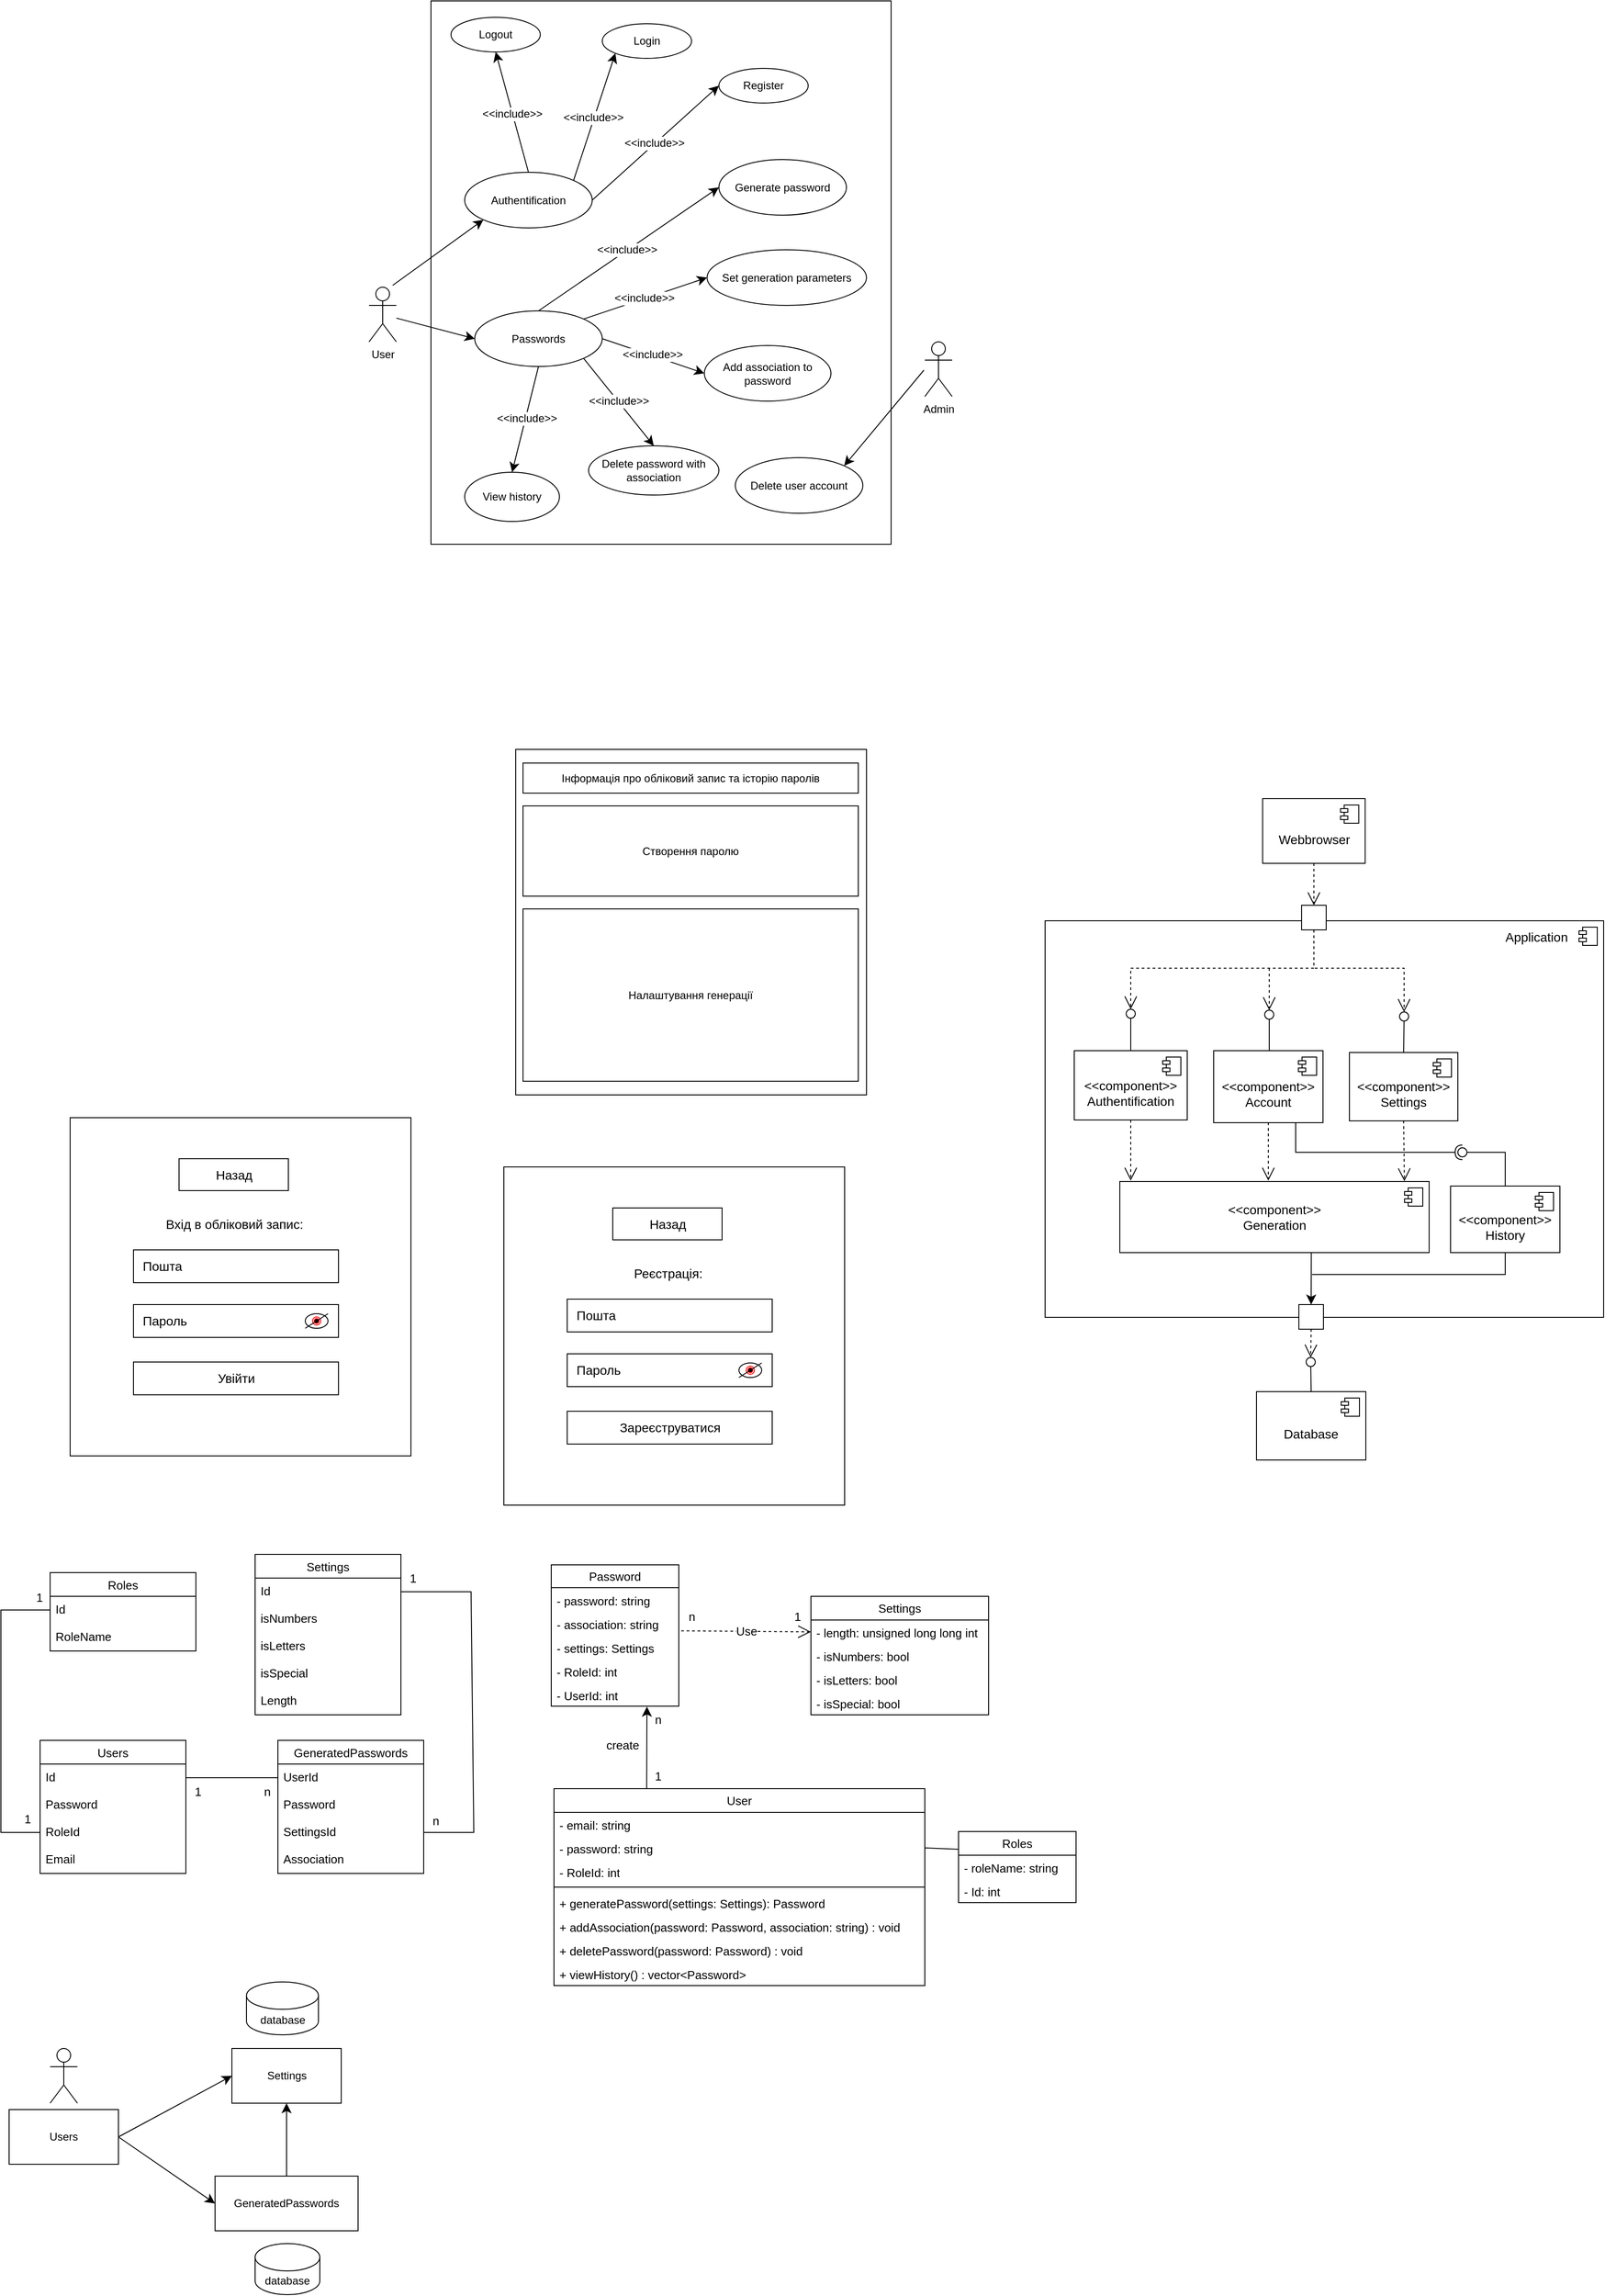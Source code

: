 <mxfile version="27.0.3">
  <diagram name="Страница — 1" id="_2-2E9yUoBmdJdw_QLkn">
    <mxGraphModel dx="1389" dy="987" grid="0" gridSize="10" guides="1" tooltips="1" connect="1" arrows="1" fold="0" page="0" pageScale="1" pageWidth="827" pageHeight="1169" math="0" shadow="0">
      <root>
        <mxCell id="0" />
        <mxCell id="1" parent="0" />
        <mxCell id="KE8dwYj3u67tJLypMSUD-44" value="&amp;nbsp;" style="html=1;dropTarget=0;whiteSpace=wrap;fontSize=14;" parent="1" vertex="1">
          <mxGeometry x="626" y="804" width="613" height="435" as="geometry" />
        </mxCell>
        <mxCell id="KE8dwYj3u67tJLypMSUD-45" value="" style="shape=module;jettyWidth=8;jettyHeight=4;fontSize=14;" parent="KE8dwYj3u67tJLypMSUD-44" vertex="1">
          <mxGeometry x="1" width="20" height="20" relative="1" as="geometry">
            <mxPoint x="-27" y="7" as="offset" />
          </mxGeometry>
        </mxCell>
        <mxCell id="KE8dwYj3u67tJLypMSUD-2" value="" style="rounded=0;whiteSpace=wrap;html=1;" parent="1" vertex="1">
          <mxGeometry x="-48" y="-205" width="505" height="596" as="geometry" />
        </mxCell>
        <mxCell id="WEG6873gxk83zyuY58Ox-1" value="User" style="shape=umlActor;verticalLabelPosition=bottom;verticalAlign=top;html=1;" parent="1" vertex="1">
          <mxGeometry x="-116" y="109" width="30" height="60" as="geometry" />
        </mxCell>
        <mxCell id="WEG6873gxk83zyuY58Ox-2" value="" style="endArrow=classic;html=1;rounded=0;fontSize=12;startSize=8;endSize=8;curved=1;entryX=0;entryY=1;entryDx=0;entryDy=0;" parent="1" target="WEG6873gxk83zyuY58Ox-5" edge="1">
          <mxGeometry width="50" height="50" relative="1" as="geometry">
            <mxPoint x="-90" y="107" as="sourcePoint" />
            <mxPoint x="197" y="121" as="targetPoint" />
          </mxGeometry>
        </mxCell>
        <mxCell id="WEG6873gxk83zyuY58Ox-5" value="Authentification" style="ellipse;whiteSpace=wrap;html=1;" parent="1" vertex="1">
          <mxGeometry x="-11" y="-17" width="140" height="61" as="geometry" />
        </mxCell>
        <mxCell id="ffGefJqQQvn7XtMzKPp3-1" value="Admin" style="shape=umlActor;verticalLabelPosition=bottom;verticalAlign=top;html=1;" parent="1" vertex="1">
          <mxGeometry x="494" y="169" width="30" height="60" as="geometry" />
        </mxCell>
        <mxCell id="ffGefJqQQvn7XtMzKPp3-2" value="Logout" style="ellipse;whiteSpace=wrap;html=1;" parent="1" vertex="1">
          <mxGeometry x="-26" y="-187" width="98" height="38" as="geometry" />
        </mxCell>
        <mxCell id="ffGefJqQQvn7XtMzKPp3-3" value="Delete user account" style="ellipse;whiteSpace=wrap;html=1;" parent="1" vertex="1">
          <mxGeometry x="286" y="296" width="140" height="61" as="geometry" />
        </mxCell>
        <mxCell id="ffGefJqQQvn7XtMzKPp3-4" value="Set generation parameters" style="ellipse;whiteSpace=wrap;html=1;" parent="1" vertex="1">
          <mxGeometry x="255" y="68" width="175" height="61" as="geometry" />
        </mxCell>
        <mxCell id="ffGefJqQQvn7XtMzKPp3-10" value="Generate password" style="ellipse;whiteSpace=wrap;html=1;" parent="1" vertex="1">
          <mxGeometry x="268" y="-31" width="140" height="61" as="geometry" />
        </mxCell>
        <mxCell id="ffGefJqQQvn7XtMzKPp3-11" value="" style="endArrow=classic;html=1;rounded=0;fontSize=12;startSize=8;endSize=8;curved=1;entryX=1;entryY=0;entryDx=0;entryDy=0;" parent="1" target="ffGefJqQQvn7XtMzKPp3-3" edge="1">
          <mxGeometry width="50" height="50" relative="1" as="geometry">
            <mxPoint x="493" y="200" as="sourcePoint" />
            <mxPoint x="179" y="253" as="targetPoint" />
          </mxGeometry>
        </mxCell>
        <mxCell id="ffGefJqQQvn7XtMzKPp3-21" value="" style="rounded=0;whiteSpace=wrap;html=1;" parent="1" vertex="1">
          <mxGeometry x="45" y="616" width="385" height="379" as="geometry" />
        </mxCell>
        <mxCell id="ffGefJqQQvn7XtMzKPp3-22" value="Інформація про обліковий запис та історію паролів" style="rounded=0;whiteSpace=wrap;html=1;" parent="1" vertex="1">
          <mxGeometry x="53" y="631" width="368" height="33" as="geometry" />
        </mxCell>
        <mxCell id="ffGefJqQQvn7XtMzKPp3-23" value="Створення паролю" style="rounded=0;whiteSpace=wrap;html=1;" parent="1" vertex="1">
          <mxGeometry x="53" y="678" width="368" height="99" as="geometry" />
        </mxCell>
        <mxCell id="ffGefJqQQvn7XtMzKPp3-24" value="Налаштування генерації" style="rounded=0;whiteSpace=wrap;html=1;" parent="1" vertex="1">
          <mxGeometry x="53" y="791" width="368" height="189" as="geometry" />
        </mxCell>
        <mxCell id="ffGefJqQQvn7XtMzKPp3-25" value="" style="rounded=0;whiteSpace=wrap;html=1;fontSize=14;" parent="1" vertex="1">
          <mxGeometry x="32" y="1074" width="374" height="371" as="geometry" />
        </mxCell>
        <mxCell id="ffGefJqQQvn7XtMzKPp3-26" value="Назад" style="rounded=0;whiteSpace=wrap;html=1;fontSize=14;" parent="1" vertex="1">
          <mxGeometry x="151.5" y="1119" width="120" height="35" as="geometry" />
        </mxCell>
        <mxCell id="ffGefJqQQvn7XtMzKPp3-27" value="&amp;nbsp; Пошта" style="rounded=0;whiteSpace=wrap;html=1;fontSize=14;align=left;" parent="1" vertex="1">
          <mxGeometry x="101.5" y="1219" width="225" height="36" as="geometry" />
        </mxCell>
        <mxCell id="ffGefJqQQvn7XtMzKPp3-28" value="Реєстрація:" style="text;html=1;align=center;verticalAlign=middle;resizable=0;points=[];autosize=1;strokeColor=none;fillColor=none;fontSize=14;" parent="1" vertex="1">
          <mxGeometry x="165" y="1176" width="93" height="29" as="geometry" />
        </mxCell>
        <mxCell id="ffGefJqQQvn7XtMzKPp3-30" value="&amp;nbsp; Пароль" style="rounded=0;whiteSpace=wrap;html=1;fontSize=14;align=left;" parent="1" vertex="1">
          <mxGeometry x="101.5" y="1279" width="225" height="36" as="geometry" />
        </mxCell>
        <mxCell id="ffGefJqQQvn7XtMzKPp3-32" value="Зареєструватися" style="rounded=0;whiteSpace=wrap;html=1;fontSize=14;" parent="1" vertex="1">
          <mxGeometry x="101.5" y="1342" width="225" height="36" as="geometry" />
        </mxCell>
        <mxCell id="ffGefJqQQvn7XtMzKPp3-33" value="" style="ellipse;whiteSpace=wrap;html=1;" parent="1" vertex="1">
          <mxGeometry x="290" y="1289" width="25" height="16" as="geometry" />
        </mxCell>
        <mxCell id="ffGefJqQQvn7XtMzKPp3-35" value="" style="ellipse;html=1;shape=endState;fillColor=#000000;strokeColor=#ff0000;" parent="1" vertex="1">
          <mxGeometry x="298" y="1292.5" width="9" height="9" as="geometry" />
        </mxCell>
        <mxCell id="ffGefJqQQvn7XtMzKPp3-38" value="" style="endArrow=none;html=1;rounded=0;fontSize=12;startSize=8;endSize=8;curved=1;" parent="1" edge="1">
          <mxGeometry width="50" height="50" relative="1" as="geometry">
            <mxPoint x="290" y="1305" as="sourcePoint" />
            <mxPoint x="315" y="1289" as="targetPoint" />
          </mxGeometry>
        </mxCell>
        <mxCell id="ffGefJqQQvn7XtMzKPp3-39" value="" style="rounded=0;whiteSpace=wrap;html=1;fontSize=14;" parent="1" vertex="1">
          <mxGeometry x="-444" y="1020" width="374" height="371" as="geometry" />
        </mxCell>
        <mxCell id="ffGefJqQQvn7XtMzKPp3-40" value="Назад" style="rounded=0;whiteSpace=wrap;html=1;fontSize=14;" parent="1" vertex="1">
          <mxGeometry x="-324.5" y="1065" width="120" height="35" as="geometry" />
        </mxCell>
        <mxCell id="ffGefJqQQvn7XtMzKPp3-41" value="&amp;nbsp; Пошта" style="rounded=0;whiteSpace=wrap;html=1;fontSize=14;align=left;" parent="1" vertex="1">
          <mxGeometry x="-374.5" y="1165" width="225" height="36" as="geometry" />
        </mxCell>
        <mxCell id="ffGefJqQQvn7XtMzKPp3-42" value="Вхід в обліковий запис:" style="text;html=1;align=center;verticalAlign=middle;resizable=0;points=[];autosize=1;strokeColor=none;fillColor=none;fontSize=14;" parent="1" vertex="1">
          <mxGeometry x="-349" y="1122" width="169" height="29" as="geometry" />
        </mxCell>
        <mxCell id="ffGefJqQQvn7XtMzKPp3-43" value="&amp;nbsp; Пароль" style="rounded=0;whiteSpace=wrap;html=1;fontSize=14;align=left;" parent="1" vertex="1">
          <mxGeometry x="-374.5" y="1225" width="225" height="36" as="geometry" />
        </mxCell>
        <mxCell id="ffGefJqQQvn7XtMzKPp3-44" value="Увійти" style="rounded=0;whiteSpace=wrap;html=1;fontSize=14;" parent="1" vertex="1">
          <mxGeometry x="-374.5" y="1288" width="225" height="36" as="geometry" />
        </mxCell>
        <mxCell id="ffGefJqQQvn7XtMzKPp3-45" value="" style="ellipse;whiteSpace=wrap;html=1;" parent="1" vertex="1">
          <mxGeometry x="-186" y="1235" width="25" height="16" as="geometry" />
        </mxCell>
        <mxCell id="ffGefJqQQvn7XtMzKPp3-46" value="" style="ellipse;html=1;shape=endState;fillColor=#000000;strokeColor=#ff0000;" parent="1" vertex="1">
          <mxGeometry x="-178" y="1238.5" width="9" height="9" as="geometry" />
        </mxCell>
        <mxCell id="ffGefJqQQvn7XtMzKPp3-47" value="" style="endArrow=none;html=1;rounded=0;fontSize=12;startSize=8;endSize=8;curved=1;" parent="1" edge="1">
          <mxGeometry width="50" height="50" relative="1" as="geometry">
            <mxPoint x="-186" y="1251" as="sourcePoint" />
            <mxPoint x="-161" y="1235" as="targetPoint" />
          </mxGeometry>
        </mxCell>
        <mxCell id="ffGefJqQQvn7XtMzKPp3-48" value="Users" style="swimlane;fontStyle=0;childLayout=stackLayout;horizontal=1;startSize=26;horizontalStack=0;resizeParent=1;resizeParentMax=0;resizeLast=0;collapsible=1;marginBottom=0;align=center;fontSize=13;" parent="1" vertex="1">
          <mxGeometry x="-477" y="1703" width="160" height="146" as="geometry" />
        </mxCell>
        <mxCell id="ffGefJqQQvn7XtMzKPp3-49" value="Id" style="text;strokeColor=none;fillColor=none;spacingLeft=4;spacingRight=4;overflow=hidden;rotatable=0;points=[[0,0.5],[1,0.5]];portConstraint=eastwest;fontSize=13;whiteSpace=wrap;html=1;" parent="ffGefJqQQvn7XtMzKPp3-48" vertex="1">
          <mxGeometry y="26" width="160" height="30" as="geometry" />
        </mxCell>
        <mxCell id="ffGefJqQQvn7XtMzKPp3-50" value="Password" style="text;strokeColor=none;fillColor=none;spacingLeft=4;spacingRight=4;overflow=hidden;rotatable=0;points=[[0,0.5],[1,0.5]];portConstraint=eastwest;fontSize=13;whiteSpace=wrap;html=1;" parent="ffGefJqQQvn7XtMzKPp3-48" vertex="1">
          <mxGeometry y="56" width="160" height="30" as="geometry" />
        </mxCell>
        <mxCell id="PePD9XWDHPXaXec9L3hO-29" value="RoleId" style="text;strokeColor=none;fillColor=none;spacingLeft=4;spacingRight=4;overflow=hidden;rotatable=0;points=[[0,0.5],[1,0.5]];portConstraint=eastwest;fontSize=13;whiteSpace=wrap;html=1;" parent="ffGefJqQQvn7XtMzKPp3-48" vertex="1">
          <mxGeometry y="86" width="160" height="30" as="geometry" />
        </mxCell>
        <mxCell id="PePD9XWDHPXaXec9L3hO-38" value="Email" style="text;strokeColor=none;fillColor=none;spacingLeft=4;spacingRight=4;overflow=hidden;rotatable=0;points=[[0,0.5],[1,0.5]];portConstraint=eastwest;fontSize=13;whiteSpace=wrap;html=1;" parent="ffGefJqQQvn7XtMzKPp3-48" vertex="1">
          <mxGeometry y="116" width="160" height="30" as="geometry" />
        </mxCell>
        <mxCell id="ffGefJqQQvn7XtMzKPp3-52" value="Settings" style="swimlane;fontStyle=0;childLayout=stackLayout;horizontal=1;startSize=26;horizontalStack=0;resizeParent=1;resizeParentMax=0;resizeLast=0;collapsible=1;marginBottom=0;align=center;fontSize=13;" parent="1" vertex="1">
          <mxGeometry x="-241" y="1499" width="160" height="176" as="geometry" />
        </mxCell>
        <mxCell id="ffGefJqQQvn7XtMzKPp3-53" value="Id" style="text;strokeColor=none;fillColor=none;spacingLeft=4;spacingRight=4;overflow=hidden;rotatable=0;points=[[0,0.5],[1,0.5]];portConstraint=eastwest;fontSize=13;whiteSpace=wrap;html=1;" parent="ffGefJqQQvn7XtMzKPp3-52" vertex="1">
          <mxGeometry y="26" width="160" height="30" as="geometry" />
        </mxCell>
        <mxCell id="ffGefJqQQvn7XtMzKPp3-54" value="isNumbers" style="text;strokeColor=none;fillColor=none;spacingLeft=4;spacingRight=4;overflow=hidden;rotatable=0;points=[[0,0.5],[1,0.5]];portConstraint=eastwest;fontSize=13;whiteSpace=wrap;html=1;" parent="ffGefJqQQvn7XtMzKPp3-52" vertex="1">
          <mxGeometry y="56" width="160" height="30" as="geometry" />
        </mxCell>
        <mxCell id="ffGefJqQQvn7XtMzKPp3-55" value="isLetters" style="text;strokeColor=none;fillColor=none;spacingLeft=4;spacingRight=4;overflow=hidden;rotatable=0;points=[[0,0.5],[1,0.5]];portConstraint=eastwest;fontSize=13;whiteSpace=wrap;html=1;" parent="ffGefJqQQvn7XtMzKPp3-52" vertex="1">
          <mxGeometry y="86" width="160" height="30" as="geometry" />
        </mxCell>
        <mxCell id="ffGefJqQQvn7XtMzKPp3-56" value="isSpecial" style="text;strokeColor=none;fillColor=none;spacingLeft=4;spacingRight=4;overflow=hidden;rotatable=0;points=[[0,0.5],[1,0.5]];portConstraint=eastwest;fontSize=13;whiteSpace=wrap;html=1;" parent="ffGefJqQQvn7XtMzKPp3-52" vertex="1">
          <mxGeometry y="116" width="160" height="30" as="geometry" />
        </mxCell>
        <mxCell id="PePD9XWDHPXaXec9L3hO-37" value="Length" style="text;strokeColor=none;fillColor=none;spacingLeft=4;spacingRight=4;overflow=hidden;rotatable=0;points=[[0,0.5],[1,0.5]];portConstraint=eastwest;fontSize=13;whiteSpace=wrap;html=1;" parent="ffGefJqQQvn7XtMzKPp3-52" vertex="1">
          <mxGeometry y="146" width="160" height="30" as="geometry" />
        </mxCell>
        <mxCell id="hG717FCgiSu7YYeTPH2a-1" value="GeneratedPasswords" style="swimlane;fontStyle=0;childLayout=stackLayout;horizontal=1;startSize=26;horizontalStack=0;resizeParent=1;resizeParentMax=0;resizeLast=0;collapsible=1;marginBottom=0;align=center;fontSize=13;" parent="1" vertex="1">
          <mxGeometry x="-216" y="1703" width="160" height="146" as="geometry" />
        </mxCell>
        <mxCell id="hG717FCgiSu7YYeTPH2a-2" value="UserId" style="text;strokeColor=none;fillColor=none;spacingLeft=4;spacingRight=4;overflow=hidden;rotatable=0;points=[[0,0.5],[1,0.5]];portConstraint=eastwest;fontSize=13;whiteSpace=wrap;html=1;" parent="hG717FCgiSu7YYeTPH2a-1" vertex="1">
          <mxGeometry y="26" width="160" height="30" as="geometry" />
        </mxCell>
        <mxCell id="hG717FCgiSu7YYeTPH2a-5" value="Password" style="text;strokeColor=none;fillColor=none;spacingLeft=4;spacingRight=4;overflow=hidden;rotatable=0;points=[[0,0.5],[1,0.5]];portConstraint=eastwest;fontSize=13;whiteSpace=wrap;html=1;" parent="hG717FCgiSu7YYeTPH2a-1" vertex="1">
          <mxGeometry y="56" width="160" height="30" as="geometry" />
        </mxCell>
        <mxCell id="C0rtgQqoRgRxot2zYtsz-7" value="SettingsId" style="text;strokeColor=none;fillColor=none;spacingLeft=4;spacingRight=4;overflow=hidden;rotatable=0;points=[[0,0.5],[1,0.5]];portConstraint=eastwest;fontSize=13;whiteSpace=wrap;html=1;" parent="hG717FCgiSu7YYeTPH2a-1" vertex="1">
          <mxGeometry y="86" width="160" height="30" as="geometry" />
        </mxCell>
        <mxCell id="C0rtgQqoRgRxot2zYtsz-11" value="Association" style="text;strokeColor=none;fillColor=none;spacingLeft=4;spacingRight=4;overflow=hidden;rotatable=0;points=[[0,0.5],[1,0.5]];portConstraint=eastwest;fontSize=13;whiteSpace=wrap;html=1;" parent="hG717FCgiSu7YYeTPH2a-1" vertex="1">
          <mxGeometry y="116" width="160" height="30" as="geometry" />
        </mxCell>
        <mxCell id="hG717FCgiSu7YYeTPH2a-6" value="" style="endArrow=none;html=1;rounded=0;fontSize=13;startSize=8;endSize=8;curved=1;entryX=1;entryY=0.5;entryDx=0;entryDy=0;exitX=0;exitY=0.5;exitDx=0;exitDy=0;" parent="1" source="hG717FCgiSu7YYeTPH2a-2" target="ffGefJqQQvn7XtMzKPp3-49" edge="1">
          <mxGeometry width="50" height="50" relative="1" as="geometry">
            <mxPoint x="-231" y="1794" as="sourcePoint" />
            <mxPoint x="-125" y="1710" as="targetPoint" />
          </mxGeometry>
        </mxCell>
        <mxCell id="hG717FCgiSu7YYeTPH2a-7" value="1" style="text;html=1;align=center;verticalAlign=middle;resizable=0;points=[];autosize=1;strokeColor=none;fillColor=none;fontSize=13;" parent="1" vertex="1">
          <mxGeometry x="-317" y="1745" width="25" height="28" as="geometry" />
        </mxCell>
        <mxCell id="hG717FCgiSu7YYeTPH2a-8" value="n" style="text;html=1;align=center;verticalAlign=middle;resizable=0;points=[];autosize=1;strokeColor=none;fillColor=none;fontSize=13;" parent="1" vertex="1">
          <mxGeometry x="-241" y="1745" width="25" height="28" as="geometry" />
        </mxCell>
        <mxCell id="C0rtgQqoRgRxot2zYtsz-1" value="View history" style="ellipse;whiteSpace=wrap;html=1;" parent="1" vertex="1">
          <mxGeometry x="-11" y="312" width="104" height="54" as="geometry" />
        </mxCell>
        <mxCell id="C0rtgQqoRgRxot2zYtsz-4" value="Add association to password" style="ellipse;whiteSpace=wrap;html=1;" parent="1" vertex="1">
          <mxGeometry x="252" y="173" width="139" height="61" as="geometry" />
        </mxCell>
        <mxCell id="C0rtgQqoRgRxot2zYtsz-5" value="Delete password with association" style="ellipse;whiteSpace=wrap;html=1;" parent="1" vertex="1">
          <mxGeometry x="125" y="283" width="143" height="54" as="geometry" />
        </mxCell>
        <mxCell id="C0rtgQqoRgRxot2zYtsz-8" value="" style="endArrow=none;html=1;rounded=0;fontSize=13;startSize=8;endSize=8;curved=0;entryX=1;entryY=0.5;entryDx=0;entryDy=0;exitX=1;exitY=0.5;exitDx=0;exitDy=0;" parent="1" source="C0rtgQqoRgRxot2zYtsz-7" target="ffGefJqQQvn7XtMzKPp3-53" edge="1">
          <mxGeometry width="50" height="50" relative="1" as="geometry">
            <mxPoint x="-206" y="1754" as="sourcePoint" />
            <mxPoint x="-311" y="1674" as="targetPoint" />
            <Array as="points">
              <mxPoint x="-1" y="1804" />
              <mxPoint x="-4" y="1540" />
            </Array>
          </mxGeometry>
        </mxCell>
        <mxCell id="C0rtgQqoRgRxot2zYtsz-9" value="n" style="text;html=1;align=center;verticalAlign=middle;resizable=0;points=[];autosize=1;strokeColor=none;fillColor=none;fontSize=13;" parent="1" vertex="1">
          <mxGeometry x="-56" y="1777" width="25" height="28" as="geometry" />
        </mxCell>
        <mxCell id="C0rtgQqoRgRxot2zYtsz-10" value="1" style="text;html=1;align=center;verticalAlign=middle;resizable=0;points=[];autosize=1;strokeColor=none;fillColor=none;fontSize=13;" parent="1" vertex="1">
          <mxGeometry x="-81" y="1511" width="25" height="28" as="geometry" />
        </mxCell>
        <mxCell id="C0rtgQqoRgRxot2zYtsz-19" value="User" style="swimlane;fontStyle=0;childLayout=stackLayout;horizontal=1;startSize=26;fillColor=none;horizontalStack=0;resizeParent=1;resizeParentMax=0;resizeLast=0;collapsible=1;marginBottom=0;whiteSpace=wrap;html=1;fontSize=13;" parent="1" vertex="1">
          <mxGeometry x="87" y="1756" width="407" height="216" as="geometry" />
        </mxCell>
        <mxCell id="C0rtgQqoRgRxot2zYtsz-20" value="- email: string" style="text;strokeColor=none;fillColor=none;align=left;verticalAlign=top;spacingLeft=4;spacingRight=4;overflow=hidden;rotatable=0;points=[[0,0.5],[1,0.5]];portConstraint=eastwest;whiteSpace=wrap;html=1;fontSize=13;" parent="C0rtgQqoRgRxot2zYtsz-19" vertex="1">
          <mxGeometry y="26" width="407" height="26" as="geometry" />
        </mxCell>
        <mxCell id="C0rtgQqoRgRxot2zYtsz-21" value="- password: string" style="text;strokeColor=none;fillColor=none;align=left;verticalAlign=top;spacingLeft=4;spacingRight=4;overflow=hidden;rotatable=0;points=[[0,0.5],[1,0.5]];portConstraint=eastwest;whiteSpace=wrap;html=1;fontSize=13;" parent="C0rtgQqoRgRxot2zYtsz-19" vertex="1">
          <mxGeometry y="52" width="407" height="26" as="geometry" />
        </mxCell>
        <mxCell id="PePD9XWDHPXaXec9L3hO-47" value="- RoleId: int" style="text;strokeColor=none;fillColor=none;align=left;verticalAlign=top;spacingLeft=4;spacingRight=4;overflow=hidden;rotatable=0;points=[[0,0.5],[1,0.5]];portConstraint=eastwest;whiteSpace=wrap;html=1;fontSize=13;" parent="C0rtgQqoRgRxot2zYtsz-19" vertex="1">
          <mxGeometry y="78" width="407" height="26" as="geometry" />
        </mxCell>
        <mxCell id="C0rtgQqoRgRxot2zYtsz-24" value="" style="line;strokeWidth=1;fillColor=none;align=left;verticalAlign=middle;spacingTop=-1;spacingLeft=3;spacingRight=3;rotatable=0;labelPosition=right;points=[];portConstraint=eastwest;strokeColor=inherit;fontSize=13;" parent="C0rtgQqoRgRxot2zYtsz-19" vertex="1">
          <mxGeometry y="104" width="407" height="8" as="geometry" />
        </mxCell>
        <mxCell id="C0rtgQqoRgRxot2zYtsz-22" value="+ generatePassword(settings: Settings): Password" style="text;strokeColor=none;fillColor=none;align=left;verticalAlign=top;spacingLeft=4;spacingRight=4;overflow=hidden;rotatable=0;points=[[0,0.5],[1,0.5]];portConstraint=eastwest;whiteSpace=wrap;html=1;fontSize=13;" parent="C0rtgQqoRgRxot2zYtsz-19" vertex="1">
          <mxGeometry y="112" width="407" height="26" as="geometry" />
        </mxCell>
        <mxCell id="C0rtgQqoRgRxot2zYtsz-23" value="+ addAssociation(password: Password, association: string) : void" style="text;strokeColor=none;fillColor=none;align=left;verticalAlign=top;spacingLeft=4;spacingRight=4;overflow=hidden;rotatable=0;points=[[0,0.5],[1,0.5]];portConstraint=eastwest;whiteSpace=wrap;html=1;fontSize=13;" parent="C0rtgQqoRgRxot2zYtsz-19" vertex="1">
          <mxGeometry y="138" width="407" height="26" as="geometry" />
        </mxCell>
        <mxCell id="C0rtgQqoRgRxot2zYtsz-25" value="+ deletePassword(password: Password) : void" style="text;strokeColor=none;fillColor=none;align=left;verticalAlign=top;spacingLeft=4;spacingRight=4;overflow=hidden;rotatable=0;points=[[0,0.5],[1,0.5]];portConstraint=eastwest;whiteSpace=wrap;html=1;fontSize=13;" parent="C0rtgQqoRgRxot2zYtsz-19" vertex="1">
          <mxGeometry y="164" width="407" height="26" as="geometry" />
        </mxCell>
        <mxCell id="C0rtgQqoRgRxot2zYtsz-26" value="+ viewHistory() : vector&amp;lt;Password&amp;gt;" style="text;strokeColor=none;fillColor=none;align=left;verticalAlign=top;spacingLeft=4;spacingRight=4;overflow=hidden;rotatable=0;points=[[0,0.5],[1,0.5]];portConstraint=eastwest;whiteSpace=wrap;html=1;fontSize=13;" parent="C0rtgQqoRgRxot2zYtsz-19" vertex="1">
          <mxGeometry y="190" width="407" height="26" as="geometry" />
        </mxCell>
        <mxCell id="C0rtgQqoRgRxot2zYtsz-27" value="Password" style="swimlane;fontStyle=0;childLayout=stackLayout;horizontal=1;startSize=25;fillColor=none;horizontalStack=0;resizeParent=1;resizeParentMax=0;resizeLast=0;collapsible=1;marginBottom=0;whiteSpace=wrap;html=1;fontSize=13;" parent="1" vertex="1">
          <mxGeometry x="84" y="1510.5" width="140" height="155" as="geometry" />
        </mxCell>
        <mxCell id="C0rtgQqoRgRxot2zYtsz-29" value="- password: string" style="text;strokeColor=none;fillColor=none;align=left;verticalAlign=top;spacingLeft=4;spacingRight=4;overflow=hidden;rotatable=0;points=[[0,0.5],[1,0.5]];portConstraint=eastwest;whiteSpace=wrap;html=1;fontSize=13;" parent="C0rtgQqoRgRxot2zYtsz-27" vertex="1">
          <mxGeometry y="25" width="140" height="26" as="geometry" />
        </mxCell>
        <mxCell id="C0rtgQqoRgRxot2zYtsz-33" value="- association: string" style="text;strokeColor=none;fillColor=none;align=left;verticalAlign=top;spacingLeft=4;spacingRight=4;overflow=hidden;rotatable=0;points=[[0,0.5],[1,0.5]];portConstraint=eastwest;whiteSpace=wrap;html=1;fontSize=13;" parent="C0rtgQqoRgRxot2zYtsz-27" vertex="1">
          <mxGeometry y="51" width="140" height="26" as="geometry" />
        </mxCell>
        <mxCell id="C0rtgQqoRgRxot2zYtsz-34" value="- settings: Settings" style="text;strokeColor=none;fillColor=none;align=left;verticalAlign=top;spacingLeft=4;spacingRight=4;overflow=hidden;rotatable=0;points=[[0,0.5],[1,0.5]];portConstraint=eastwest;whiteSpace=wrap;html=1;fontSize=13;" parent="C0rtgQqoRgRxot2zYtsz-27" vertex="1">
          <mxGeometry y="77" width="140" height="26" as="geometry" />
        </mxCell>
        <mxCell id="PePD9XWDHPXaXec9L3hO-44" value="- RoleId: int" style="text;strokeColor=none;fillColor=none;align=left;verticalAlign=top;spacingLeft=4;spacingRight=4;overflow=hidden;rotatable=0;points=[[0,0.5],[1,0.5]];portConstraint=eastwest;whiteSpace=wrap;html=1;fontSize=13;" parent="C0rtgQqoRgRxot2zYtsz-27" vertex="1">
          <mxGeometry y="103" width="140" height="26" as="geometry" />
        </mxCell>
        <mxCell id="PePD9XWDHPXaXec9L3hO-45" value="- UserId: int" style="text;strokeColor=none;fillColor=none;align=left;verticalAlign=top;spacingLeft=4;spacingRight=4;overflow=hidden;rotatable=0;points=[[0,0.5],[1,0.5]];portConstraint=eastwest;whiteSpace=wrap;html=1;fontSize=13;" parent="C0rtgQqoRgRxot2zYtsz-27" vertex="1">
          <mxGeometry y="129" width="140" height="26" as="geometry" />
        </mxCell>
        <mxCell id="C0rtgQqoRgRxot2zYtsz-31" value="Settings" style="swimlane;fontStyle=0;childLayout=stackLayout;horizontal=1;startSize=26;fillColor=none;horizontalStack=0;resizeParent=1;resizeParentMax=0;resizeLast=0;collapsible=1;marginBottom=0;whiteSpace=wrap;html=1;fontSize=13;" parent="1" vertex="1">
          <mxGeometry x="369" y="1545" width="195" height="130" as="geometry" />
        </mxCell>
        <mxCell id="C0rtgQqoRgRxot2zYtsz-32" value="- length: unsigned long long int" style="text;strokeColor=none;fillColor=none;align=left;verticalAlign=top;spacingLeft=4;spacingRight=4;overflow=hidden;rotatable=0;points=[[0,0.5],[1,0.5]];portConstraint=eastwest;whiteSpace=wrap;html=1;fontSize=13;" parent="C0rtgQqoRgRxot2zYtsz-31" vertex="1">
          <mxGeometry y="26" width="195" height="26" as="geometry" />
        </mxCell>
        <mxCell id="C0rtgQqoRgRxot2zYtsz-35" value="- isNumbers: bool" style="text;strokeColor=none;fillColor=none;align=left;verticalAlign=top;spacingLeft=4;spacingRight=4;overflow=hidden;rotatable=0;points=[[0,0.5],[1,0.5]];portConstraint=eastwest;whiteSpace=wrap;html=1;fontSize=13;" parent="C0rtgQqoRgRxot2zYtsz-31" vertex="1">
          <mxGeometry y="52" width="195" height="26" as="geometry" />
        </mxCell>
        <mxCell id="C0rtgQqoRgRxot2zYtsz-36" value="- isLetters: bool" style="text;strokeColor=none;fillColor=none;align=left;verticalAlign=top;spacingLeft=4;spacingRight=4;overflow=hidden;rotatable=0;points=[[0,0.5],[1,0.5]];portConstraint=eastwest;whiteSpace=wrap;html=1;fontSize=13;" parent="C0rtgQqoRgRxot2zYtsz-31" vertex="1">
          <mxGeometry y="78" width="195" height="26" as="geometry" />
        </mxCell>
        <mxCell id="C0rtgQqoRgRxot2zYtsz-37" value="- isSpecial: bool" style="text;strokeColor=none;fillColor=none;align=left;verticalAlign=top;spacingLeft=4;spacingRight=4;overflow=hidden;rotatable=0;points=[[0,0.5],[1,0.5]];portConstraint=eastwest;whiteSpace=wrap;html=1;fontSize=13;" parent="C0rtgQqoRgRxot2zYtsz-31" vertex="1">
          <mxGeometry y="104" width="195" height="26" as="geometry" />
        </mxCell>
        <mxCell id="C0rtgQqoRgRxot2zYtsz-38" value="" style="endArrow=classic;html=1;rounded=0;fontSize=13;startSize=8;endSize=8;curved=1;exitX=0.25;exitY=0;exitDx=0;exitDy=0;" parent="1" source="C0rtgQqoRgRxot2zYtsz-19" edge="1">
          <mxGeometry width="50" height="50" relative="1" as="geometry">
            <mxPoint x="173.575" y="1741.768" as="sourcePoint" />
            <mxPoint x="189" y="1666" as="targetPoint" />
          </mxGeometry>
        </mxCell>
        <mxCell id="C0rtgQqoRgRxot2zYtsz-39" value="create" style="text;html=1;align=center;verticalAlign=middle;resizable=0;points=[];autosize=1;strokeColor=none;fillColor=none;fontSize=13;" parent="1" vertex="1">
          <mxGeometry x="134.5" y="1693.5" width="54" height="28" as="geometry" />
        </mxCell>
        <mxCell id="C0rtgQqoRgRxot2zYtsz-41" value="n" style="text;html=1;align=center;verticalAlign=middle;resizable=0;points=[];autosize=1;strokeColor=none;fillColor=none;fontSize=13;" parent="1" vertex="1">
          <mxGeometry x="188.5" y="1665.5" width="25" height="28" as="geometry" />
        </mxCell>
        <mxCell id="C0rtgQqoRgRxot2zYtsz-110" value="" style="edgeStyle=none;curved=1;rounded=0;orthogonalLoop=1;jettySize=auto;html=1;fontSize=12;startSize=8;endSize=8;" parent="1" target="C0rtgQqoRgRxot2zYtsz-37" edge="1">
          <mxGeometry relative="1" as="geometry">
            <mxPoint x="408.019" y="1675" as="sourcePoint" />
          </mxGeometry>
        </mxCell>
        <mxCell id="C0rtgQqoRgRxot2zYtsz-46" value="Use" style="endArrow=open;endSize=12;dashed=1;html=1;rounded=0;fontSize=13;curved=1;exitX=1.019;exitY=0.821;exitDx=0;exitDy=0;entryX=0;entryY=0.5;entryDx=0;entryDy=0;exitPerimeter=0;" parent="1" source="C0rtgQqoRgRxot2zYtsz-33" target="C0rtgQqoRgRxot2zYtsz-32" edge="1">
          <mxGeometry width="160" relative="1" as="geometry">
            <mxPoint x="370" y="1766" as="sourcePoint" />
            <mxPoint x="370" y="1686" as="targetPoint" />
          </mxGeometry>
        </mxCell>
        <mxCell id="C0rtgQqoRgRxot2zYtsz-47" value="n" style="text;html=1;align=center;verticalAlign=middle;resizable=0;points=[];autosize=1;strokeColor=none;fillColor=none;fontSize=13;" parent="1" vertex="1">
          <mxGeometry x="225" y="1553" width="25" height="28" as="geometry" />
        </mxCell>
        <mxCell id="C0rtgQqoRgRxot2zYtsz-48" value="1" style="text;html=1;align=center;verticalAlign=middle;resizable=0;points=[];autosize=1;strokeColor=none;fillColor=none;fontSize=13;" parent="1" vertex="1">
          <mxGeometry x="341" y="1553" width="25" height="28" as="geometry" />
        </mxCell>
        <mxCell id="C0rtgQqoRgRxot2zYtsz-51" value="1" style="text;html=1;align=center;verticalAlign=middle;resizable=0;points=[];autosize=1;strokeColor=none;fillColor=none;fontSize=13;" parent="1" vertex="1">
          <mxGeometry x="188.5" y="1728" width="25" height="28" as="geometry" />
        </mxCell>
        <mxCell id="C0rtgQqoRgRxot2zYtsz-57" value="" style="ellipse;whiteSpace=wrap;html=1;align=center;aspect=fixed;fillColor=none;strokeColor=none;resizable=0;perimeter=centerPerimeter;rotatable=0;allowArrows=0;points=[];outlineConnect=1;fontSize=14;" parent="1" vertex="1">
          <mxGeometry x="660" y="866" width="10" height="10" as="geometry" />
        </mxCell>
        <mxCell id="C0rtgQqoRgRxot2zYtsz-68" value="" style="ellipse;whiteSpace=wrap;html=1;align=center;aspect=fixed;fillColor=none;strokeColor=none;resizable=0;perimeter=centerPerimeter;rotatable=0;allowArrows=0;points=[];outlineConnect=1;" parent="1" vertex="1">
          <mxGeometry x="848" y="1376.5" width="10" height="10" as="geometry" />
        </mxCell>
        <mxCell id="C0rtgQqoRgRxot2zYtsz-74" value="" style="ellipse;whiteSpace=wrap;html=1;align=center;aspect=fixed;fillColor=none;strokeColor=none;resizable=0;perimeter=centerPerimeter;rotatable=0;allowArrows=0;points=[];outlineConnect=1;fontSize=14;" parent="1" vertex="1">
          <mxGeometry x="1024" y="1170" width="10" height="10" as="geometry" />
        </mxCell>
        <mxCell id="C0rtgQqoRgRxot2zYtsz-77" value="" style="ellipse;whiteSpace=wrap;html=1;align=center;aspect=fixed;fillColor=none;strokeColor=none;resizable=0;perimeter=centerPerimeter;rotatable=0;allowArrows=0;points=[];outlineConnect=1;fontSize=14;" parent="1" vertex="1">
          <mxGeometry x="836" y="1143" width="10" height="10" as="geometry" />
        </mxCell>
        <mxCell id="C0rtgQqoRgRxot2zYtsz-91" value="" style="ellipse;whiteSpace=wrap;html=1;align=center;aspect=fixed;fillColor=none;strokeColor=none;resizable=0;perimeter=centerPerimeter;rotatable=0;allowArrows=0;points=[];outlineConnect=1;" parent="1" vertex="1">
          <mxGeometry x="994.5" y="1353" width="10" height="10" as="geometry" />
        </mxCell>
        <mxCell id="C0rtgQqoRgRxot2zYtsz-100" value="" style="ellipse;whiteSpace=wrap;html=1;align=center;aspect=fixed;fillColor=none;strokeColor=none;resizable=0;perimeter=centerPerimeter;rotatable=0;allowArrows=0;points=[];outlineConnect=1;fontSize=14;" parent="1" vertex="1">
          <mxGeometry x="927" y="1080" width="10" height="10" as="geometry" />
        </mxCell>
        <mxCell id="C0rtgQqoRgRxot2zYtsz-103" value="" style="ellipse;whiteSpace=wrap;html=1;align=center;aspect=fixed;fillColor=none;strokeColor=none;resizable=0;perimeter=centerPerimeter;rotatable=0;allowArrows=0;points=[];outlineConnect=1;fontSize=14;" parent="1" vertex="1">
          <mxGeometry x="927.5" y="1225" width="10" height="10" as="geometry" />
        </mxCell>
        <mxCell id="KE8dwYj3u67tJLypMSUD-4" value="" style="endArrow=classic;html=1;rounded=0;fontSize=12;startSize=8;endSize=8;curved=1;exitX=0.5;exitY=0;exitDx=0;exitDy=0;entryX=0.5;entryY=1;entryDx=0;entryDy=0;" parent="1" source="WEG6873gxk83zyuY58Ox-5" target="ffGefJqQQvn7XtMzKPp3-2" edge="1">
          <mxGeometry relative="1" as="geometry">
            <mxPoint x="107" y="-64" as="sourcePoint" />
            <mxPoint x="207" y="-64" as="targetPoint" />
          </mxGeometry>
        </mxCell>
        <mxCell id="KE8dwYj3u67tJLypMSUD-6" value="&amp;lt;&amp;lt;include&amp;gt;&amp;gt;" style="edgeLabel;html=1;align=center;verticalAlign=middle;resizable=0;points=[];fontSize=12;" parent="KE8dwYj3u67tJLypMSUD-4" vertex="1" connectable="0">
          <mxGeometry x="-0.02" y="1" relative="1" as="geometry">
            <mxPoint as="offset" />
          </mxGeometry>
        </mxCell>
        <mxCell id="KE8dwYj3u67tJLypMSUD-9" value="" style="endArrow=classic;html=1;rounded=0;fontSize=12;startSize=8;endSize=8;curved=1;exitX=1;exitY=0;exitDx=0;exitDy=0;entryX=0;entryY=1;entryDx=0;entryDy=0;" parent="1" source="WEG6873gxk83zyuY58Ox-5" target="KE8dwYj3u67tJLypMSUD-15" edge="1">
          <mxGeometry relative="1" as="geometry">
            <mxPoint x="53" y="-284" as="sourcePoint" />
            <mxPoint x="96" y="-412" as="targetPoint" />
          </mxGeometry>
        </mxCell>
        <mxCell id="KE8dwYj3u67tJLypMSUD-10" value="&amp;lt;&amp;lt;include&amp;gt;&amp;gt;" style="edgeLabel;html=1;align=center;verticalAlign=middle;resizable=0;points=[];fontSize=12;" parent="KE8dwYj3u67tJLypMSUD-9" vertex="1" connectable="0">
          <mxGeometry x="-0.02" y="1" relative="1" as="geometry">
            <mxPoint as="offset" />
          </mxGeometry>
        </mxCell>
        <mxCell id="KE8dwYj3u67tJLypMSUD-13" value="" style="endArrow=classic;html=1;rounded=0;fontSize=12;startSize=8;endSize=8;curved=1;exitX=1;exitY=0.5;exitDx=0;exitDy=0;entryX=0;entryY=0.5;entryDx=0;entryDy=0;" parent="1" source="WEG6873gxk83zyuY58Ox-5" target="KE8dwYj3u67tJLypMSUD-16" edge="1">
          <mxGeometry relative="1" as="geometry">
            <mxPoint x="168" y="-298" as="sourcePoint" />
            <mxPoint x="211" y="-426" as="targetPoint" />
          </mxGeometry>
        </mxCell>
        <mxCell id="KE8dwYj3u67tJLypMSUD-14" value="&amp;lt;&amp;lt;include&amp;gt;&amp;gt;" style="edgeLabel;html=1;align=center;verticalAlign=middle;resizable=0;points=[];fontSize=12;" parent="KE8dwYj3u67tJLypMSUD-13" vertex="1" connectable="0">
          <mxGeometry x="-0.02" y="1" relative="1" as="geometry">
            <mxPoint as="offset" />
          </mxGeometry>
        </mxCell>
        <mxCell id="KE8dwYj3u67tJLypMSUD-15" value="Login" style="ellipse;whiteSpace=wrap;html=1;" parent="1" vertex="1">
          <mxGeometry x="140" y="-180" width="98" height="38" as="geometry" />
        </mxCell>
        <mxCell id="KE8dwYj3u67tJLypMSUD-16" value="Register" style="ellipse;whiteSpace=wrap;html=1;" parent="1" vertex="1">
          <mxGeometry x="268" y="-131" width="98" height="38" as="geometry" />
        </mxCell>
        <mxCell id="KE8dwYj3u67tJLypMSUD-17" value="Passwords" style="ellipse;whiteSpace=wrap;html=1;" parent="1" vertex="1">
          <mxGeometry y="135" width="140" height="61" as="geometry" />
        </mxCell>
        <mxCell id="KE8dwYj3u67tJLypMSUD-18" value="" style="endArrow=classic;html=1;rounded=0;fontSize=12;startSize=8;endSize=8;curved=1;entryX=0;entryY=0.5;entryDx=0;entryDy=0;" parent="1" source="WEG6873gxk83zyuY58Ox-1" target="KE8dwYj3u67tJLypMSUD-17" edge="1">
          <mxGeometry width="50" height="50" relative="1" as="geometry">
            <mxPoint x="-85" y="139" as="sourcePoint" />
            <mxPoint x="19" y="45" as="targetPoint" />
          </mxGeometry>
        </mxCell>
        <mxCell id="KE8dwYj3u67tJLypMSUD-19" value="" style="endArrow=classic;html=1;rounded=0;fontSize=12;startSize=8;endSize=8;curved=1;exitX=0.5;exitY=0;exitDx=0;exitDy=0;entryX=0;entryY=0.5;entryDx=0;entryDy=0;" parent="1" source="KE8dwYj3u67tJLypMSUD-17" target="ffGefJqQQvn7XtMzKPp3-10" edge="1">
          <mxGeometry relative="1" as="geometry">
            <mxPoint x="139" y="24" as="sourcePoint" />
            <mxPoint x="278" y="-102" as="targetPoint" />
          </mxGeometry>
        </mxCell>
        <mxCell id="KE8dwYj3u67tJLypMSUD-20" value="&amp;lt;&amp;lt;include&amp;gt;&amp;gt;" style="edgeLabel;html=1;align=center;verticalAlign=middle;resizable=0;points=[];fontSize=12;" parent="KE8dwYj3u67tJLypMSUD-19" vertex="1" connectable="0">
          <mxGeometry x="-0.02" y="1" relative="1" as="geometry">
            <mxPoint as="offset" />
          </mxGeometry>
        </mxCell>
        <mxCell id="KE8dwYj3u67tJLypMSUD-21" value="" style="endArrow=classic;html=1;rounded=0;fontSize=12;startSize=8;endSize=8;curved=1;exitX=1;exitY=0;exitDx=0;exitDy=0;entryX=0;entryY=0.5;entryDx=0;entryDy=0;" parent="1" source="KE8dwYj3u67tJLypMSUD-17" target="ffGefJqQQvn7XtMzKPp3-4" edge="1">
          <mxGeometry relative="1" as="geometry">
            <mxPoint x="80" y="145" as="sourcePoint" />
            <mxPoint x="278" y="10" as="targetPoint" />
          </mxGeometry>
        </mxCell>
        <mxCell id="KE8dwYj3u67tJLypMSUD-22" value="&amp;lt;&amp;lt;include&amp;gt;&amp;gt;" style="edgeLabel;html=1;align=center;verticalAlign=middle;resizable=0;points=[];fontSize=12;" parent="KE8dwYj3u67tJLypMSUD-21" vertex="1" connectable="0">
          <mxGeometry x="-0.02" y="1" relative="1" as="geometry">
            <mxPoint as="offset" />
          </mxGeometry>
        </mxCell>
        <mxCell id="KE8dwYj3u67tJLypMSUD-23" value="" style="endArrow=classic;html=1;rounded=0;fontSize=12;startSize=8;endSize=8;curved=1;exitX=1;exitY=0.5;exitDx=0;exitDy=0;entryX=0;entryY=0.5;entryDx=0;entryDy=0;" parent="1" source="KE8dwYj3u67tJLypMSUD-17" target="C0rtgQqoRgRxot2zYtsz-4" edge="1">
          <mxGeometry relative="1" as="geometry">
            <mxPoint x="130" y="154" as="sourcePoint" />
            <mxPoint x="265" y="109" as="targetPoint" />
          </mxGeometry>
        </mxCell>
        <mxCell id="KE8dwYj3u67tJLypMSUD-24" value="&amp;lt;&amp;lt;include&amp;gt;&amp;gt;" style="edgeLabel;html=1;align=center;verticalAlign=middle;resizable=0;points=[];fontSize=12;" parent="KE8dwYj3u67tJLypMSUD-23" vertex="1" connectable="0">
          <mxGeometry x="-0.02" y="1" relative="1" as="geometry">
            <mxPoint as="offset" />
          </mxGeometry>
        </mxCell>
        <mxCell id="KE8dwYj3u67tJLypMSUD-26" value="" style="endArrow=classic;html=1;rounded=0;fontSize=12;startSize=8;endSize=8;curved=1;exitX=1;exitY=1;exitDx=0;exitDy=0;entryX=0.5;entryY=0;entryDx=0;entryDy=0;" parent="1" source="KE8dwYj3u67tJLypMSUD-17" target="C0rtgQqoRgRxot2zYtsz-5" edge="1">
          <mxGeometry relative="1" as="geometry">
            <mxPoint x="150" y="176" as="sourcePoint" />
            <mxPoint x="262" y="214" as="targetPoint" />
          </mxGeometry>
        </mxCell>
        <mxCell id="KE8dwYj3u67tJLypMSUD-27" value="&amp;lt;&amp;lt;include&amp;gt;&amp;gt;" style="edgeLabel;html=1;align=center;verticalAlign=middle;resizable=0;points=[];fontSize=12;" parent="KE8dwYj3u67tJLypMSUD-26" vertex="1" connectable="0">
          <mxGeometry x="-0.02" y="1" relative="1" as="geometry">
            <mxPoint as="offset" />
          </mxGeometry>
        </mxCell>
        <mxCell id="KE8dwYj3u67tJLypMSUD-28" value="" style="endArrow=classic;html=1;rounded=0;fontSize=12;startSize=8;endSize=8;curved=1;exitX=0.5;exitY=1;exitDx=0;exitDy=0;entryX=0.5;entryY=0;entryDx=0;entryDy=0;" parent="1" source="KE8dwYj3u67tJLypMSUD-17" target="C0rtgQqoRgRxot2zYtsz-1" edge="1">
          <mxGeometry relative="1" as="geometry">
            <mxPoint x="130" y="197" as="sourcePoint" />
            <mxPoint x="207" y="268" as="targetPoint" />
          </mxGeometry>
        </mxCell>
        <mxCell id="KE8dwYj3u67tJLypMSUD-29" value="&amp;lt;&amp;lt;include&amp;gt;&amp;gt;" style="edgeLabel;html=1;align=center;verticalAlign=middle;resizable=0;points=[];fontSize=12;" parent="KE8dwYj3u67tJLypMSUD-28" vertex="1" connectable="0">
          <mxGeometry x="-0.02" y="1" relative="1" as="geometry">
            <mxPoint as="offset" />
          </mxGeometry>
        </mxCell>
        <mxCell id="KE8dwYj3u67tJLypMSUD-30" value="&lt;div&gt;&lt;br&gt;&lt;/div&gt;&amp;lt;&amp;lt;component&amp;gt;&amp;gt;&lt;br&gt;&lt;div&gt;Authentification&lt;/div&gt;" style="html=1;dropTarget=0;whiteSpace=wrap;fontSize=14;" parent="1" vertex="1">
          <mxGeometry x="658" y="946.5" width="124" height="76" as="geometry" />
        </mxCell>
        <mxCell id="KE8dwYj3u67tJLypMSUD-31" value="" style="shape=module;jettyWidth=8;jettyHeight=4;fontSize=14;" parent="KE8dwYj3u67tJLypMSUD-30" vertex="1">
          <mxGeometry x="1" width="20" height="20" relative="1" as="geometry">
            <mxPoint x="-27" y="7" as="offset" />
          </mxGeometry>
        </mxCell>
        <mxCell id="KE8dwYj3u67tJLypMSUD-32" value="&lt;div&gt;&lt;span style=&quot;background-color: transparent; color: light-dark(rgb(0, 0, 0), rgb(255, 255, 255));&quot;&gt;&amp;lt;&amp;lt;component&amp;gt;&amp;gt;&lt;/span&gt;&lt;/div&gt;&lt;div&gt;Generation&lt;/div&gt;" style="html=1;dropTarget=0;whiteSpace=wrap;fontSize=14;" parent="1" vertex="1">
          <mxGeometry x="708" y="1090" width="339.5" height="78" as="geometry" />
        </mxCell>
        <mxCell id="KE8dwYj3u67tJLypMSUD-33" value="" style="shape=module;jettyWidth=8;jettyHeight=4;fontSize=14;" parent="KE8dwYj3u67tJLypMSUD-32" vertex="1">
          <mxGeometry x="1" width="20" height="20" relative="1" as="geometry">
            <mxPoint x="-27" y="7" as="offset" />
          </mxGeometry>
        </mxCell>
        <mxCell id="KE8dwYj3u67tJLypMSUD-34" value="&lt;div&gt;&lt;br&gt;&lt;/div&gt;&amp;lt;&amp;lt;component&amp;gt;&amp;gt;&lt;br&gt;&lt;div&gt;History&lt;/div&gt;" style="html=1;dropTarget=0;whiteSpace=wrap;fontSize=14;" parent="1" vertex="1">
          <mxGeometry x="1071" y="1095" width="120" height="73" as="geometry" />
        </mxCell>
        <mxCell id="KE8dwYj3u67tJLypMSUD-35" value="" style="shape=module;jettyWidth=8;jettyHeight=4;fontSize=14;" parent="KE8dwYj3u67tJLypMSUD-34" vertex="1">
          <mxGeometry x="1" width="20" height="20" relative="1" as="geometry">
            <mxPoint x="-27" y="7" as="offset" />
          </mxGeometry>
        </mxCell>
        <mxCell id="KE8dwYj3u67tJLypMSUD-36" value="&lt;div&gt;&lt;br&gt;&lt;/div&gt;&amp;lt;&amp;lt;component&amp;gt;&amp;gt;&lt;br&gt;&lt;div&gt;Settings&lt;/div&gt;" style="html=1;dropTarget=0;whiteSpace=wrap;fontSize=14;" parent="1" vertex="1">
          <mxGeometry x="960" y="948.5" width="119" height="75" as="geometry" />
        </mxCell>
        <mxCell id="KE8dwYj3u67tJLypMSUD-37" value="" style="shape=module;jettyWidth=8;jettyHeight=4;fontSize=14;" parent="KE8dwYj3u67tJLypMSUD-36" vertex="1">
          <mxGeometry x="1" width="20" height="20" relative="1" as="geometry">
            <mxPoint x="-27" y="7" as="offset" />
          </mxGeometry>
        </mxCell>
        <mxCell id="KE8dwYj3u67tJLypMSUD-38" value="&lt;div&gt;&lt;br&gt;&lt;/div&gt;&lt;div&gt;Database&lt;/div&gt;" style="html=1;dropTarget=0;whiteSpace=wrap;fontSize=14;" parent="1" vertex="1">
          <mxGeometry x="858" y="1320.5" width="120" height="75" as="geometry" />
        </mxCell>
        <mxCell id="KE8dwYj3u67tJLypMSUD-39" value="" style="shape=module;jettyWidth=8;jettyHeight=4;fontSize=14;" parent="KE8dwYj3u67tJLypMSUD-38" vertex="1">
          <mxGeometry x="1" width="20" height="20" relative="1" as="geometry">
            <mxPoint x="-27" y="7" as="offset" />
          </mxGeometry>
        </mxCell>
        <mxCell id="KE8dwYj3u67tJLypMSUD-40" value="&lt;div&gt;&lt;br&gt;&lt;/div&gt;&amp;lt;&amp;lt;component&amp;gt;&amp;gt;&lt;br&gt;&lt;div&gt;Account&lt;/div&gt;" style="html=1;dropTarget=0;whiteSpace=wrap;fontSize=14;" parent="1" vertex="1">
          <mxGeometry x="811" y="946.5" width="120" height="79" as="geometry" />
        </mxCell>
        <mxCell id="KE8dwYj3u67tJLypMSUD-41" value="" style="shape=module;jettyWidth=8;jettyHeight=4;fontSize=14;" parent="KE8dwYj3u67tJLypMSUD-40" vertex="1">
          <mxGeometry x="1" width="20" height="20" relative="1" as="geometry">
            <mxPoint x="-27" y="7" as="offset" />
          </mxGeometry>
        </mxCell>
        <mxCell id="KE8dwYj3u67tJLypMSUD-42" value="&lt;div&gt;&lt;br&gt;&lt;/div&gt;Webbrowser" style="html=1;dropTarget=0;whiteSpace=wrap;fontSize=14;" parent="1" vertex="1">
          <mxGeometry x="864.75" y="670" width="112.5" height="71" as="geometry" />
        </mxCell>
        <mxCell id="KE8dwYj3u67tJLypMSUD-43" value="" style="shape=module;jettyWidth=8;jettyHeight=4;fontSize=14;" parent="KE8dwYj3u67tJLypMSUD-42" vertex="1">
          <mxGeometry x="1" width="20" height="20" relative="1" as="geometry">
            <mxPoint x="-27" y="7" as="offset" />
          </mxGeometry>
        </mxCell>
        <mxCell id="KE8dwYj3u67tJLypMSUD-46" value="Application" style="text;html=1;align=center;verticalAlign=middle;resizable=0;points=[];autosize=1;strokeColor=none;fillColor=none;fontSize=14;" parent="1" vertex="1">
          <mxGeometry x="1121" y="807" width="87" height="29" as="geometry" />
        </mxCell>
        <mxCell id="KE8dwYj3u67tJLypMSUD-47" value="" style="whiteSpace=wrap;html=1;aspect=fixed;" parent="1" vertex="1">
          <mxGeometry x="907.5" y="787" width="27" height="27" as="geometry" />
        </mxCell>
        <mxCell id="KE8dwYj3u67tJLypMSUD-48" value="" style="whiteSpace=wrap;html=1;aspect=fixed;" parent="1" vertex="1">
          <mxGeometry x="904.5" y="1225" width="27" height="27" as="geometry" />
        </mxCell>
        <mxCell id="KE8dwYj3u67tJLypMSUD-49" value="" style="endArrow=open;endSize=12;dashed=1;html=1;rounded=0;fontSize=12;curved=1;exitX=0.5;exitY=1;exitDx=0;exitDy=0;entryX=0.5;entryY=0;entryDx=0;entryDy=0;" parent="1" source="KE8dwYj3u67tJLypMSUD-42" target="KE8dwYj3u67tJLypMSUD-47" edge="1">
          <mxGeometry width="160" relative="1" as="geometry">
            <mxPoint x="921" y="951" as="sourcePoint" />
            <mxPoint x="1081" y="951" as="targetPoint" />
          </mxGeometry>
        </mxCell>
        <mxCell id="KE8dwYj3u67tJLypMSUD-50" value="" style="endArrow=open;endSize=12;dashed=1;html=1;rounded=0;fontSize=12;curved=0;exitX=0.5;exitY=1;exitDx=0;exitDy=0;" parent="1" source="KE8dwYj3u67tJLypMSUD-47" edge="1">
          <mxGeometry width="160" relative="1" as="geometry">
            <mxPoint x="931" y="726" as="sourcePoint" />
            <mxPoint x="720" y="901" as="targetPoint" />
            <Array as="points">
              <mxPoint x="921" y="856" />
              <mxPoint x="720" y="856" />
            </Array>
          </mxGeometry>
        </mxCell>
        <mxCell id="KE8dwYj3u67tJLypMSUD-52" value="" style="rounded=0;orthogonalLoop=1;jettySize=auto;html=1;endArrow=oval;endFill=0;sketch=0;sourcePerimeterSpacing=0;targetPerimeterSpacing=0;endSize=10;fontSize=12;curved=1;exitX=0.5;exitY=0;exitDx=0;exitDy=0;" parent="1" source="KE8dwYj3u67tJLypMSUD-38" edge="1">
          <mxGeometry relative="1" as="geometry">
            <mxPoint x="954.5" y="1260" as="sourcePoint" />
            <mxPoint x="917.5" y="1288" as="targetPoint" />
          </mxGeometry>
        </mxCell>
        <mxCell id="KE8dwYj3u67tJLypMSUD-53" value="" style="ellipse;whiteSpace=wrap;html=1;align=center;aspect=fixed;fillColor=none;strokeColor=none;resizable=0;perimeter=centerPerimeter;rotatable=0;allowArrows=0;points=[];outlineConnect=1;" parent="1" vertex="1">
          <mxGeometry x="1041" y="1219" width="10" height="10" as="geometry" />
        </mxCell>
        <mxCell id="KE8dwYj3u67tJLypMSUD-54" value="" style="endArrow=open;endSize=12;dashed=1;html=1;rounded=0;fontSize=12;curved=1;exitX=0.5;exitY=1;exitDx=0;exitDy=0;" parent="1" source="KE8dwYj3u67tJLypMSUD-48" edge="1">
          <mxGeometry width="160" relative="1" as="geometry">
            <mxPoint x="1016.14" y="1090" as="sourcePoint" />
            <mxPoint x="917.5" y="1283" as="targetPoint" />
          </mxGeometry>
        </mxCell>
        <mxCell id="PePD9XWDHPXaXec9L3hO-1" value="" style="rounded=0;orthogonalLoop=1;jettySize=auto;html=1;endArrow=oval;endFill=0;sketch=0;sourcePerimeterSpacing=0;targetPerimeterSpacing=0;endSize=10;fontSize=12;curved=1;exitX=0.5;exitY=0;exitDx=0;exitDy=0;" parent="1" source="KE8dwYj3u67tJLypMSUD-30" edge="1">
          <mxGeometry relative="1" as="geometry">
            <mxPoint x="928" y="1292" as="sourcePoint" />
            <mxPoint x="720" y="906" as="targetPoint" />
            <Array as="points">
              <mxPoint x="720" y="907" />
            </Array>
          </mxGeometry>
        </mxCell>
        <mxCell id="PePD9XWDHPXaXec9L3hO-5" value="" style="rounded=0;orthogonalLoop=1;jettySize=auto;html=1;endArrow=oval;endFill=0;sketch=0;sourcePerimeterSpacing=0;targetPerimeterSpacing=0;endSize=10;fontSize=12;curved=1;" parent="1" edge="1">
          <mxGeometry relative="1" as="geometry">
            <mxPoint x="872" y="946" as="sourcePoint" />
            <mxPoint x="872" y="907" as="targetPoint" />
            <Array as="points" />
          </mxGeometry>
        </mxCell>
        <mxCell id="PePD9XWDHPXaXec9L3hO-6" value="" style="rounded=0;orthogonalLoop=1;jettySize=auto;html=1;endArrow=oval;endFill=0;sketch=0;sourcePerimeterSpacing=0;targetPerimeterSpacing=0;endSize=10;fontSize=12;curved=1;exitX=0.5;exitY=0;exitDx=0;exitDy=0;" parent="1" source="KE8dwYj3u67tJLypMSUD-36" edge="1">
          <mxGeometry relative="1" as="geometry">
            <mxPoint x="1152" y="942" as="sourcePoint" />
            <mxPoint x="1020" y="909" as="targetPoint" />
            <Array as="points" />
          </mxGeometry>
        </mxCell>
        <mxCell id="PePD9XWDHPXaXec9L3hO-8" value="" style="endArrow=open;endSize=12;dashed=1;html=1;rounded=0;fontSize=12;curved=0;" parent="1" edge="1">
          <mxGeometry width="160" relative="1" as="geometry">
            <mxPoint x="872" y="856" as="sourcePoint" />
            <mxPoint x="872" y="902" as="targetPoint" />
            <Array as="points">
              <mxPoint x="872" y="877" />
            </Array>
          </mxGeometry>
        </mxCell>
        <mxCell id="PePD9XWDHPXaXec9L3hO-9" value="" style="endArrow=classic;html=1;rounded=0;fontSize=12;startSize=8;endSize=8;curved=1;entryX=0.5;entryY=0;entryDx=0;entryDy=0;exitX=0.619;exitY=1.004;exitDx=0;exitDy=0;exitPerimeter=0;" parent="1" source="KE8dwYj3u67tJLypMSUD-32" target="KE8dwYj3u67tJLypMSUD-48" edge="1">
          <mxGeometry width="50" height="50" relative="1" as="geometry">
            <mxPoint x="918" y="1169" as="sourcePoint" />
            <mxPoint x="974" y="1019" as="targetPoint" />
          </mxGeometry>
        </mxCell>
        <mxCell id="PePD9XWDHPXaXec9L3hO-10" value="" style="endArrow=open;endSize=12;dashed=1;html=1;rounded=0;fontSize=12;curved=0;" parent="1" edge="1">
          <mxGeometry width="160" relative="1" as="geometry">
            <mxPoint x="922" y="856" as="sourcePoint" />
            <mxPoint x="1020" y="904" as="targetPoint" />
            <Array as="points">
              <mxPoint x="1020" y="856" />
              <mxPoint x="1020" y="886" />
            </Array>
          </mxGeometry>
        </mxCell>
        <mxCell id="PePD9XWDHPXaXec9L3hO-12" value="" style="endArrow=open;endSize=12;dashed=1;html=1;rounded=0;fontSize=12;curved=1;exitX=0.5;exitY=1;exitDx=0;exitDy=0;" parent="1" source="KE8dwYj3u67tJLypMSUD-30" edge="1">
          <mxGeometry width="160" relative="1" as="geometry">
            <mxPoint x="760" y="1061" as="sourcePoint" />
            <mxPoint x="720" y="1089" as="targetPoint" />
          </mxGeometry>
        </mxCell>
        <mxCell id="PePD9XWDHPXaXec9L3hO-13" value="" style="endArrow=open;endSize=12;dashed=1;html=1;rounded=0;fontSize=12;curved=1;exitX=0.5;exitY=1;exitDx=0;exitDy=0;" parent="1" source="KE8dwYj3u67tJLypMSUD-40" edge="1">
          <mxGeometry width="160" relative="1" as="geometry">
            <mxPoint x="730" y="1032" as="sourcePoint" />
            <mxPoint x="871" y="1089" as="targetPoint" />
          </mxGeometry>
        </mxCell>
        <mxCell id="PePD9XWDHPXaXec9L3hO-14" value="" style="endArrow=open;endSize=12;dashed=1;html=1;rounded=0;fontSize=12;curved=1;exitX=0.5;exitY=1;exitDx=0;exitDy=0;entryX=0.92;entryY=-0.005;entryDx=0;entryDy=0;entryPerimeter=0;" parent="1" source="KE8dwYj3u67tJLypMSUD-36" target="KE8dwYj3u67tJLypMSUD-32" edge="1">
          <mxGeometry width="160" relative="1" as="geometry">
            <mxPoint x="881" y="1036" as="sourcePoint" />
            <mxPoint x="881" y="1099" as="targetPoint" />
          </mxGeometry>
        </mxCell>
        <mxCell id="PePD9XWDHPXaXec9L3hO-15" value="" style="endArrow=none;html=1;rounded=0;fontSize=12;startSize=8;endSize=8;curved=0;entryX=0.5;entryY=1;entryDx=0;entryDy=0;" parent="1" target="KE8dwYj3u67tJLypMSUD-34" edge="1">
          <mxGeometry width="50" height="50" relative="1" as="geometry">
            <mxPoint x="919" y="1192" as="sourcePoint" />
            <mxPoint x="1034" y="1176" as="targetPoint" />
            <Array as="points">
              <mxPoint x="1131" y="1192" />
            </Array>
          </mxGeometry>
        </mxCell>
        <mxCell id="PePD9XWDHPXaXec9L3hO-16" value="" style="rounded=0;orthogonalLoop=1;jettySize=auto;html=1;endArrow=halfCircle;endFill=0;endSize=6;strokeWidth=1;sketch=0;fontSize=12;curved=0;exitX=0.75;exitY=1;exitDx=0;exitDy=0;entryX=0.167;entryY=0.563;entryDx=0;entryDy=0;entryPerimeter=0;" parent="1" source="KE8dwYj3u67tJLypMSUD-40" target="PePD9XWDHPXaXec9L3hO-18" edge="1">
          <mxGeometry relative="1" as="geometry">
            <mxPoint x="974" y="1049" as="sourcePoint" />
            <Array as="points">
              <mxPoint x="901" y="1058" />
            </Array>
          </mxGeometry>
        </mxCell>
        <mxCell id="PePD9XWDHPXaXec9L3hO-17" value="" style="rounded=0;orthogonalLoop=1;jettySize=auto;html=1;endArrow=oval;endFill=0;sketch=0;sourcePerimeterSpacing=0;targetPerimeterSpacing=0;endSize=10;fontSize=12;curved=0;exitX=0.5;exitY=0;exitDx=0;exitDy=0;" parent="1" source="KE8dwYj3u67tJLypMSUD-34" target="PePD9XWDHPXaXec9L3hO-18" edge="1">
          <mxGeometry relative="1" as="geometry">
            <mxPoint x="1063" y="1060" as="sourcePoint" />
            <Array as="points">
              <mxPoint x="1131" y="1058" />
            </Array>
          </mxGeometry>
        </mxCell>
        <mxCell id="PePD9XWDHPXaXec9L3hO-18" value="" style="ellipse;whiteSpace=wrap;html=1;align=center;aspect=fixed;fillColor=none;strokeColor=none;resizable=0;perimeter=centerPerimeter;rotatable=0;allowArrows=0;points=[];outlineConnect=1;" parent="1" vertex="1">
          <mxGeometry x="1079" y="1053" width="10" height="10" as="geometry" />
        </mxCell>
        <mxCell id="PePD9XWDHPXaXec9L3hO-19" value="Roles" style="swimlane;fontStyle=0;childLayout=stackLayout;horizontal=1;startSize=26;horizontalStack=0;resizeParent=1;resizeParentMax=0;resizeLast=0;collapsible=1;marginBottom=0;align=center;fontSize=13;" parent="1" vertex="1">
          <mxGeometry x="-466" y="1519" width="160" height="86" as="geometry" />
        </mxCell>
        <mxCell id="PePD9XWDHPXaXec9L3hO-23" value="Id" style="text;strokeColor=none;fillColor=none;spacingLeft=4;spacingRight=4;overflow=hidden;rotatable=0;points=[[0,0.5],[1,0.5]];portConstraint=eastwest;fontSize=13;whiteSpace=wrap;html=1;" parent="PePD9XWDHPXaXec9L3hO-19" vertex="1">
          <mxGeometry y="26" width="160" height="30" as="geometry" />
        </mxCell>
        <mxCell id="PePD9XWDHPXaXec9L3hO-36" value="RoleName" style="text;strokeColor=none;fillColor=none;spacingLeft=4;spacingRight=4;overflow=hidden;rotatable=0;points=[[0,0.5],[1,0.5]];portConstraint=eastwest;fontSize=13;whiteSpace=wrap;html=1;" parent="PePD9XWDHPXaXec9L3hO-19" vertex="1">
          <mxGeometry y="56" width="160" height="30" as="geometry" />
        </mxCell>
        <mxCell id="PePD9XWDHPXaXec9L3hO-30" value="" style="endArrow=none;html=1;rounded=0;fontSize=13;startSize=8;endSize=8;curved=0;entryX=0;entryY=0.5;entryDx=0;entryDy=0;exitX=0;exitY=0.5;exitDx=0;exitDy=0;" parent="1" source="PePD9XWDHPXaXec9L3hO-23" target="PePD9XWDHPXaXec9L3hO-29" edge="1">
          <mxGeometry width="50" height="50" relative="1" as="geometry">
            <mxPoint x="-422" y="1599" as="sourcePoint" />
            <mxPoint x="-309" y="1753" as="targetPoint" />
            <Array as="points">
              <mxPoint x="-520" y="1560" />
              <mxPoint x="-520" y="1804" />
            </Array>
          </mxGeometry>
        </mxCell>
        <mxCell id="PePD9XWDHPXaXec9L3hO-32" value="1" style="text;html=1;align=center;verticalAlign=middle;resizable=0;points=[];autosize=1;strokeColor=none;fillColor=none;fontSize=13;" parent="1" vertex="1">
          <mxGeometry x="-504" y="1775" width="25" height="28" as="geometry" />
        </mxCell>
        <mxCell id="PePD9XWDHPXaXec9L3hO-33" value="1" style="text;html=1;align=center;verticalAlign=middle;resizable=0;points=[];autosize=1;strokeColor=none;fillColor=none;fontSize=13;" parent="1" vertex="1">
          <mxGeometry x="-491" y="1532" width="25" height="28" as="geometry" />
        </mxCell>
        <mxCell id="PePD9XWDHPXaXec9L3hO-39" value="Roles" style="swimlane;fontStyle=0;childLayout=stackLayout;horizontal=1;startSize=26;fillColor=none;horizontalStack=0;resizeParent=1;resizeParentMax=0;resizeLast=0;collapsible=1;marginBottom=0;whiteSpace=wrap;html=1;fontSize=13;" parent="1" vertex="1">
          <mxGeometry x="531" y="1803" width="129" height="78" as="geometry" />
        </mxCell>
        <mxCell id="PePD9XWDHPXaXec9L3hO-40" value="- roleName: string" style="text;strokeColor=none;fillColor=none;align=left;verticalAlign=top;spacingLeft=4;spacingRight=4;overflow=hidden;rotatable=0;points=[[0,0.5],[1,0.5]];portConstraint=eastwest;whiteSpace=wrap;html=1;fontSize=13;" parent="PePD9XWDHPXaXec9L3hO-39" vertex="1">
          <mxGeometry y="26" width="129" height="26" as="geometry" />
        </mxCell>
        <mxCell id="PePD9XWDHPXaXec9L3hO-46" value="- Id: int" style="text;strokeColor=none;fillColor=none;align=left;verticalAlign=top;spacingLeft=4;spacingRight=4;overflow=hidden;rotatable=0;points=[[0,0.5],[1,0.5]];portConstraint=eastwest;whiteSpace=wrap;html=1;fontSize=13;" parent="PePD9XWDHPXaXec9L3hO-39" vertex="1">
          <mxGeometry y="52" width="129" height="26" as="geometry" />
        </mxCell>
        <mxCell id="PePD9XWDHPXaXec9L3hO-49" value="" style="endArrow=none;html=1;rounded=0;fontSize=12;startSize=8;endSize=8;curved=1;exitX=1;exitY=0.5;exitDx=0;exitDy=0;entryX=0;entryY=0.25;entryDx=0;entryDy=0;" parent="1" source="C0rtgQqoRgRxot2zYtsz-21" target="PePD9XWDHPXaXec9L3hO-39" edge="1">
          <mxGeometry width="50" height="50" relative="1" as="geometry">
            <mxPoint x="354" y="1740" as="sourcePoint" />
            <mxPoint x="404" y="1690" as="targetPoint" />
          </mxGeometry>
        </mxCell>
        <mxCell id="5ypnsNxDkFUMXno27nmb-1" value="" style="shape=umlActor;verticalLabelPosition=bottom;verticalAlign=top;html=1;" vertex="1" parent="1">
          <mxGeometry x="-466" y="2041" width="30" height="60" as="geometry" />
        </mxCell>
        <mxCell id="5ypnsNxDkFUMXno27nmb-2" value="Users" style="rounded=0;whiteSpace=wrap;html=1;" vertex="1" parent="1">
          <mxGeometry x="-511" y="2108" width="120" height="60" as="geometry" />
        </mxCell>
        <mxCell id="5ypnsNxDkFUMXno27nmb-3" value="database" style="shape=cylinder3;whiteSpace=wrap;html=1;boundedLbl=1;backgroundOutline=1;size=15;" vertex="1" parent="1">
          <mxGeometry x="-250.5" y="1968" width="79" height="58" as="geometry" />
        </mxCell>
        <mxCell id="5ypnsNxDkFUMXno27nmb-4" value="" style="endArrow=classic;html=1;rounded=0;fontSize=12;startSize=8;endSize=8;curved=1;exitX=1;exitY=0.5;exitDx=0;exitDy=0;entryX=0;entryY=0.5;entryDx=0;entryDy=0;" edge="1" parent="1" source="5ypnsNxDkFUMXno27nmb-2" target="5ypnsNxDkFUMXno27nmb-5">
          <mxGeometry width="50" height="50" relative="1" as="geometry">
            <mxPoint x="-356" y="2060" as="sourcePoint" />
            <mxPoint x="-306" y="2010" as="targetPoint" />
          </mxGeometry>
        </mxCell>
        <mxCell id="5ypnsNxDkFUMXno27nmb-5" value="Settings" style="rounded=0;whiteSpace=wrap;html=1;" vertex="1" parent="1">
          <mxGeometry x="-266.5" y="2041" width="120" height="60" as="geometry" />
        </mxCell>
        <mxCell id="5ypnsNxDkFUMXno27nmb-6" value="GeneratedPasswords" style="rounded=0;whiteSpace=wrap;html=1;" vertex="1" parent="1">
          <mxGeometry x="-285" y="2181" width="157" height="60" as="geometry" />
        </mxCell>
        <mxCell id="5ypnsNxDkFUMXno27nmb-8" value="database" style="shape=cylinder3;whiteSpace=wrap;html=1;boundedLbl=1;backgroundOutline=1;size=15;" vertex="1" parent="1">
          <mxGeometry x="-241" y="2255" width="71" height="56" as="geometry" />
        </mxCell>
        <mxCell id="5ypnsNxDkFUMXno27nmb-9" value="" style="endArrow=classic;html=1;rounded=0;fontSize=12;startSize=8;endSize=8;curved=1;exitX=1;exitY=0.5;exitDx=0;exitDy=0;entryX=0;entryY=0.5;entryDx=0;entryDy=0;" edge="1" parent="1" source="5ypnsNxDkFUMXno27nmb-2" target="5ypnsNxDkFUMXno27nmb-6">
          <mxGeometry width="50" height="50" relative="1" as="geometry">
            <mxPoint x="-381" y="2148" as="sourcePoint" />
            <mxPoint x="-259" y="2109" as="targetPoint" />
          </mxGeometry>
        </mxCell>
        <mxCell id="5ypnsNxDkFUMXno27nmb-10" value="" style="endArrow=classic;html=1;rounded=0;fontSize=12;startSize=8;endSize=8;curved=1;entryX=0.5;entryY=1;entryDx=0;entryDy=0;" edge="1" parent="1" source="5ypnsNxDkFUMXno27nmb-6" target="5ypnsNxDkFUMXno27nmb-5">
          <mxGeometry width="50" height="50" relative="1" as="geometry">
            <mxPoint x="-334" y="2184" as="sourcePoint" />
            <mxPoint x="-284" y="2134" as="targetPoint" />
          </mxGeometry>
        </mxCell>
      </root>
    </mxGraphModel>
  </diagram>
</mxfile>
